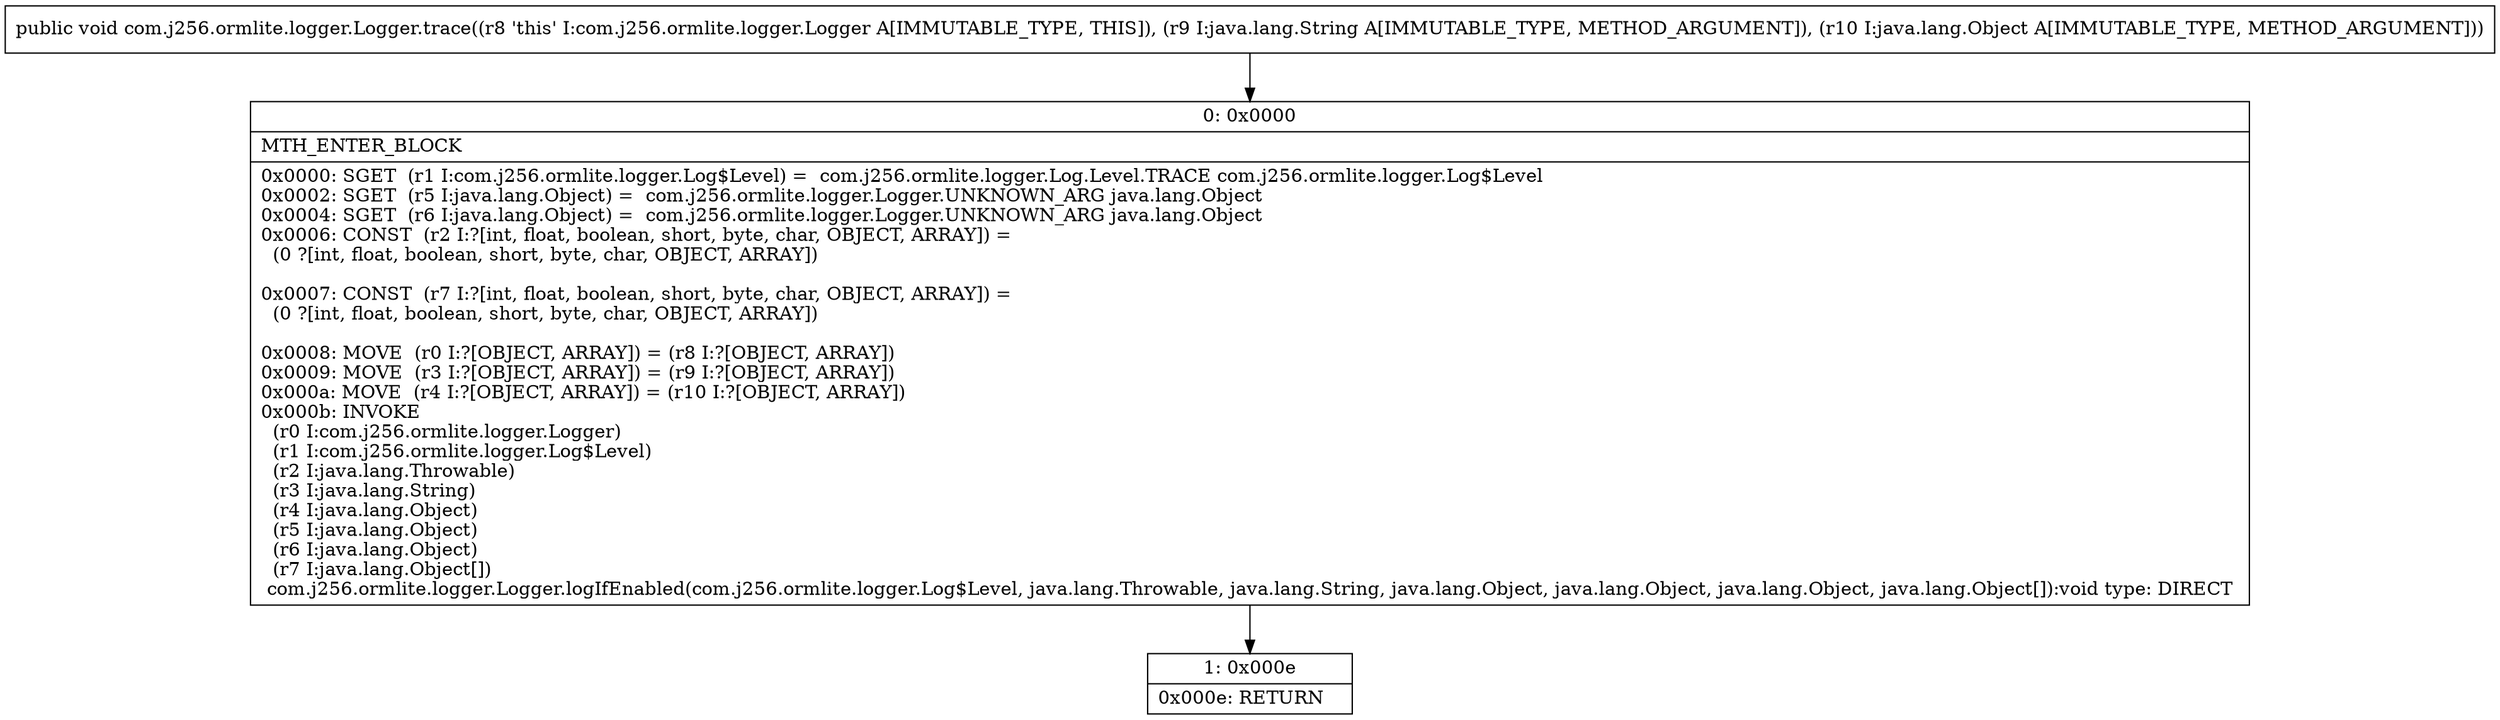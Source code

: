 digraph "CFG forcom.j256.ormlite.logger.Logger.trace(Ljava\/lang\/String;Ljava\/lang\/Object;)V" {
Node_0 [shape=record,label="{0\:\ 0x0000|MTH_ENTER_BLOCK\l|0x0000: SGET  (r1 I:com.j256.ormlite.logger.Log$Level) =  com.j256.ormlite.logger.Log.Level.TRACE com.j256.ormlite.logger.Log$Level \l0x0002: SGET  (r5 I:java.lang.Object) =  com.j256.ormlite.logger.Logger.UNKNOWN_ARG java.lang.Object \l0x0004: SGET  (r6 I:java.lang.Object) =  com.j256.ormlite.logger.Logger.UNKNOWN_ARG java.lang.Object \l0x0006: CONST  (r2 I:?[int, float, boolean, short, byte, char, OBJECT, ARRAY]) = \l  (0 ?[int, float, boolean, short, byte, char, OBJECT, ARRAY])\l \l0x0007: CONST  (r7 I:?[int, float, boolean, short, byte, char, OBJECT, ARRAY]) = \l  (0 ?[int, float, boolean, short, byte, char, OBJECT, ARRAY])\l \l0x0008: MOVE  (r0 I:?[OBJECT, ARRAY]) = (r8 I:?[OBJECT, ARRAY]) \l0x0009: MOVE  (r3 I:?[OBJECT, ARRAY]) = (r9 I:?[OBJECT, ARRAY]) \l0x000a: MOVE  (r4 I:?[OBJECT, ARRAY]) = (r10 I:?[OBJECT, ARRAY]) \l0x000b: INVOKE  \l  (r0 I:com.j256.ormlite.logger.Logger)\l  (r1 I:com.j256.ormlite.logger.Log$Level)\l  (r2 I:java.lang.Throwable)\l  (r3 I:java.lang.String)\l  (r4 I:java.lang.Object)\l  (r5 I:java.lang.Object)\l  (r6 I:java.lang.Object)\l  (r7 I:java.lang.Object[])\l com.j256.ormlite.logger.Logger.logIfEnabled(com.j256.ormlite.logger.Log$Level, java.lang.Throwable, java.lang.String, java.lang.Object, java.lang.Object, java.lang.Object, java.lang.Object[]):void type: DIRECT \l}"];
Node_1 [shape=record,label="{1\:\ 0x000e|0x000e: RETURN   \l}"];
MethodNode[shape=record,label="{public void com.j256.ormlite.logger.Logger.trace((r8 'this' I:com.j256.ormlite.logger.Logger A[IMMUTABLE_TYPE, THIS]), (r9 I:java.lang.String A[IMMUTABLE_TYPE, METHOD_ARGUMENT]), (r10 I:java.lang.Object A[IMMUTABLE_TYPE, METHOD_ARGUMENT])) }"];
MethodNode -> Node_0;
Node_0 -> Node_1;
}

